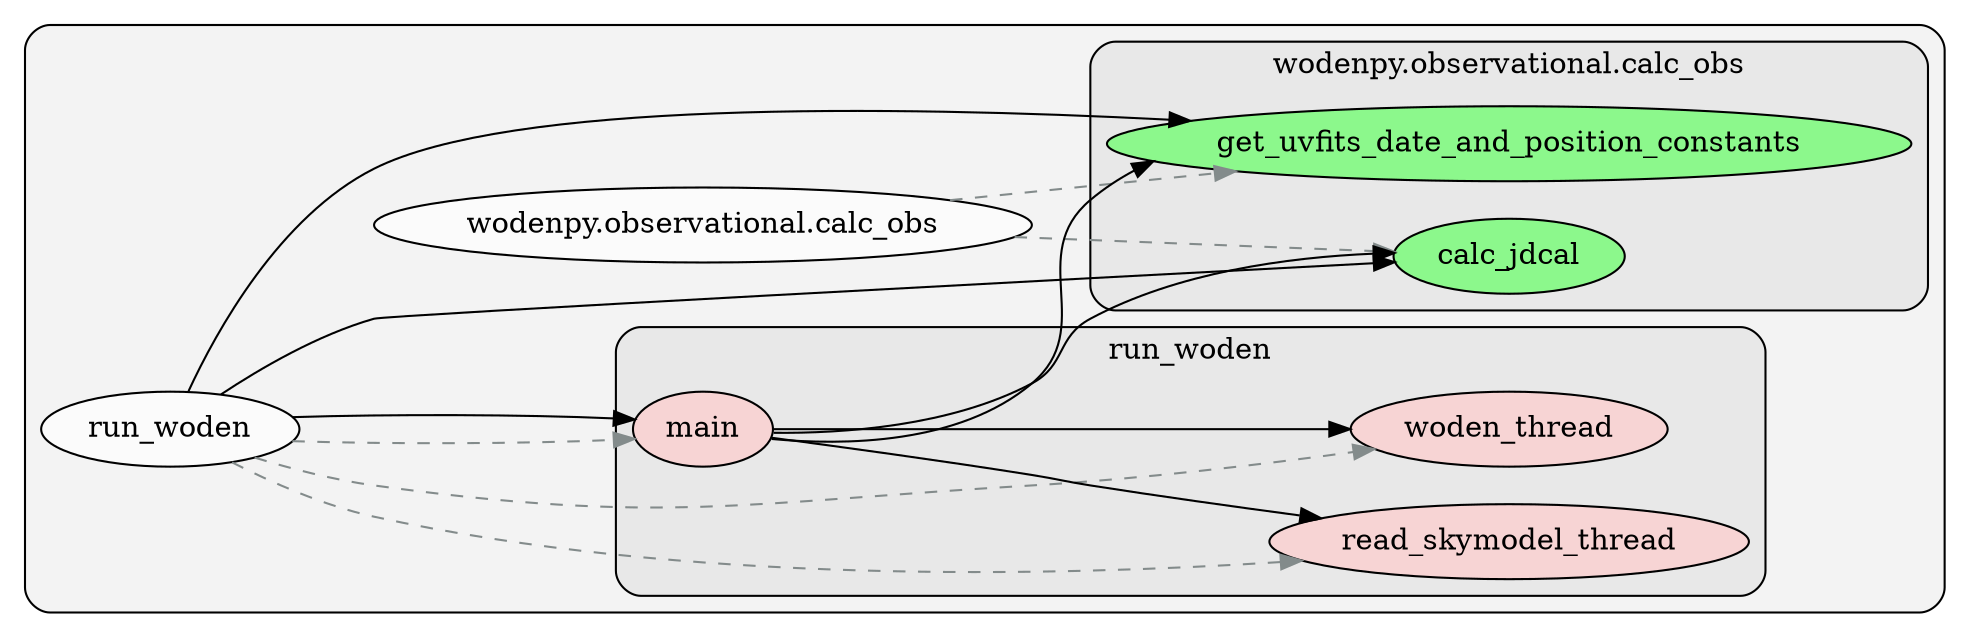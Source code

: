 digraph G {
    graph [rankdir=LR, clusterrank="local"];
    subgraph cluster_G {

        graph [style="filled,rounded", fillcolor="#80808018", label=""];
        run_woden [label="run_woden", style="filled", fillcolor="#ffffffb2", fontcolor="#000000", group="0"];
        wodenpy__observational__calc_obs [label="wodenpy.observational.calc_obs", style="filled", fillcolor="#ffffffb2", fontcolor="#000000", group="1"];
        subgraph cluster_run_woden {

            graph [style="filled,rounded", fillcolor="#80808018", label="run_woden"];
            run_woden__main [label="main", style="filled", fillcolor="#feccccb2", fontcolor="#000000", group="0"];
            run_woden__read_skymodel_thread [label="read_skymodel_thread", style="filled", fillcolor="#feccccb2", fontcolor="#000000", group="0"];
            run_woden__woden_thread [label="woden_thread", style="filled", fillcolor="#feccccb2", fontcolor="#000000", group="0"];
        }
        subgraph cluster_wodenpy__observational__calc_obs {

            graph [style="filled,rounded", fillcolor="#80808018", label="wodenpy.observational.calc_obs"];
            wodenpy__observational__calc_obs__calc_jdcal [label="calc_jdcal", style="filled", fillcolor="#65ff65b2", fontcolor="#000000", group="1"];
            wodenpy__observational__calc_obs__get_uvfits_date_and_position_constants [label="get_uvfits_date_and_position_constants", style="filled", fillcolor="#65ff65b2", fontcolor="#000000", group="1"];
        }
    }
        run_woden -> run_woden__read_skymodel_thread [style="dashed",  color="#838b8b"];
        run_woden -> run_woden__main [style="dashed",  color="#838b8b"];
        run_woden -> run_woden__woden_thread [style="dashed",  color="#838b8b"];
        wodenpy__observational__calc_obs -> wodenpy__observational__calc_obs__get_uvfits_date_and_position_constants [style="dashed",  color="#838b8b"];
        wodenpy__observational__calc_obs -> wodenpy__observational__calc_obs__calc_jdcal [style="dashed",  color="#838b8b"];
        run_woden -> run_woden__main [style="solid",  color="#000000"];
        run_woden -> wodenpy__observational__calc_obs__get_uvfits_date_and_position_constants [style="solid",  color="#000000"];
        run_woden -> wodenpy__observational__calc_obs__calc_jdcal [style="solid",  color="#000000"];
        run_woden__main -> run_woden__woden_thread [style="solid",  color="#000000"];
        run_woden__main -> run_woden__read_skymodel_thread [style="solid",  color="#000000"];
        run_woden__main -> wodenpy__observational__calc_obs__get_uvfits_date_and_position_constants [style="solid",  color="#000000"];
        run_woden__main -> wodenpy__observational__calc_obs__calc_jdcal [style="solid",  color="#000000"];
    }
